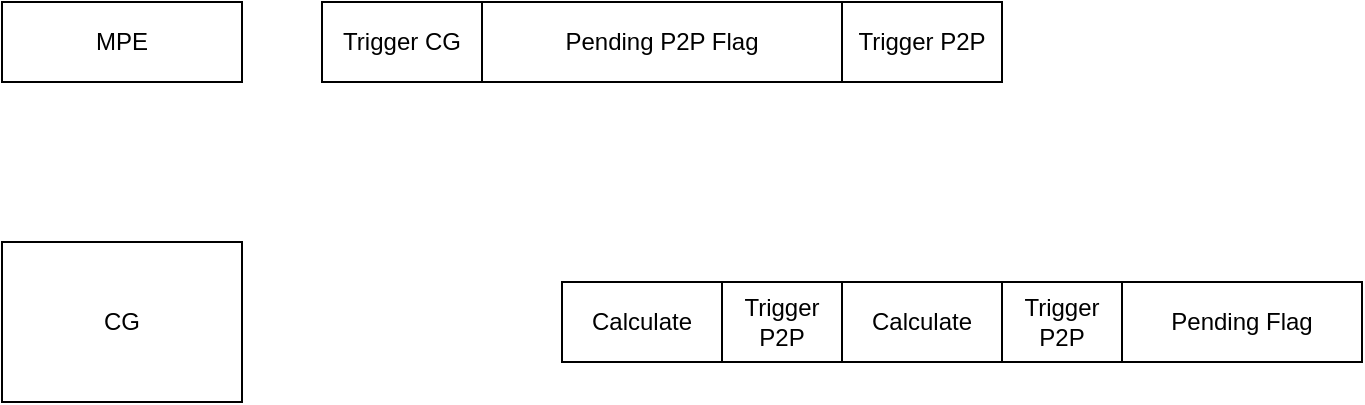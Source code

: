 <mxfile version="23.0.0" type="github">
  <diagram name="Page-1" id="dFplwA7LAqxXr1wG6L84">
    <mxGraphModel dx="954" dy="606" grid="1" gridSize="10" guides="1" tooltips="1" connect="1" arrows="1" fold="1" page="1" pageScale="1" pageWidth="850" pageHeight="1100" math="0" shadow="0">
      <root>
        <mxCell id="0" />
        <mxCell id="1" parent="0" />
        <mxCell id="q3gFSw43MhC_Q-BjB-Tb-1" value="MPE" style="rounded=0;whiteSpace=wrap;html=1;" vertex="1" parent="1">
          <mxGeometry x="120" y="80" width="120" height="40" as="geometry" />
        </mxCell>
        <mxCell id="q3gFSw43MhC_Q-BjB-Tb-2" value="CG" style="rounded=0;whiteSpace=wrap;html=1;" vertex="1" parent="1">
          <mxGeometry x="120" y="200" width="120" height="80" as="geometry" />
        </mxCell>
        <mxCell id="q3gFSw43MhC_Q-BjB-Tb-3" value="Trigger CG" style="rounded=0;whiteSpace=wrap;html=1;" vertex="1" parent="1">
          <mxGeometry x="280" y="80" width="80" height="40" as="geometry" />
        </mxCell>
        <mxCell id="q3gFSw43MhC_Q-BjB-Tb-4" value="Calculate" style="rounded=0;whiteSpace=wrap;html=1;" vertex="1" parent="1">
          <mxGeometry x="400" y="220" width="80" height="40" as="geometry" />
        </mxCell>
        <mxCell id="q3gFSw43MhC_Q-BjB-Tb-5" value="Trigger P2P" style="rounded=0;whiteSpace=wrap;html=1;" vertex="1" parent="1">
          <mxGeometry x="480" y="220" width="60" height="40" as="geometry" />
        </mxCell>
        <mxCell id="q3gFSw43MhC_Q-BjB-Tb-6" value="Calculate" style="rounded=0;whiteSpace=wrap;html=1;" vertex="1" parent="1">
          <mxGeometry x="540" y="220" width="80" height="40" as="geometry" />
        </mxCell>
        <mxCell id="q3gFSw43MhC_Q-BjB-Tb-7" value="Pending Flag" style="rounded=0;whiteSpace=wrap;html=1;" vertex="1" parent="1">
          <mxGeometry x="680" y="220" width="120" height="40" as="geometry" />
        </mxCell>
        <mxCell id="q3gFSw43MhC_Q-BjB-Tb-8" value="Trigger P2P" style="rounded=0;whiteSpace=wrap;html=1;" vertex="1" parent="1">
          <mxGeometry x="620" y="220" width="60" height="40" as="geometry" />
        </mxCell>
        <mxCell id="q3gFSw43MhC_Q-BjB-Tb-9" value="Pending P2P Flag" style="rounded=0;whiteSpace=wrap;html=1;" vertex="1" parent="1">
          <mxGeometry x="360" y="80" width="180" height="40" as="geometry" />
        </mxCell>
        <mxCell id="q3gFSw43MhC_Q-BjB-Tb-10" value="Trigger P2P" style="rounded=0;whiteSpace=wrap;html=1;" vertex="1" parent="1">
          <mxGeometry x="540" y="80" width="80" height="40" as="geometry" />
        </mxCell>
      </root>
    </mxGraphModel>
  </diagram>
</mxfile>
